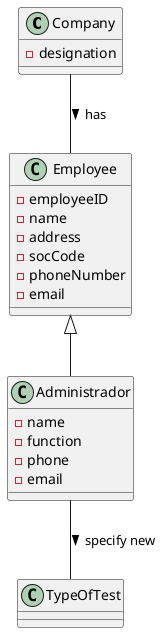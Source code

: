 @startuml
'https://plantuml.com/sequence-diagram

Company -- Employee :> has
Employee <|-- Administrador
Administrador --  TypeOfTest:> specify new

class TypeOfTest{

}

class Administrador{
  -name
  -function
  -phone
  -email
}

class Employee{
-employeeID
-name
-address
-socCode
-phoneNumber
-email
}

class Company{
-designation
}
@enduml